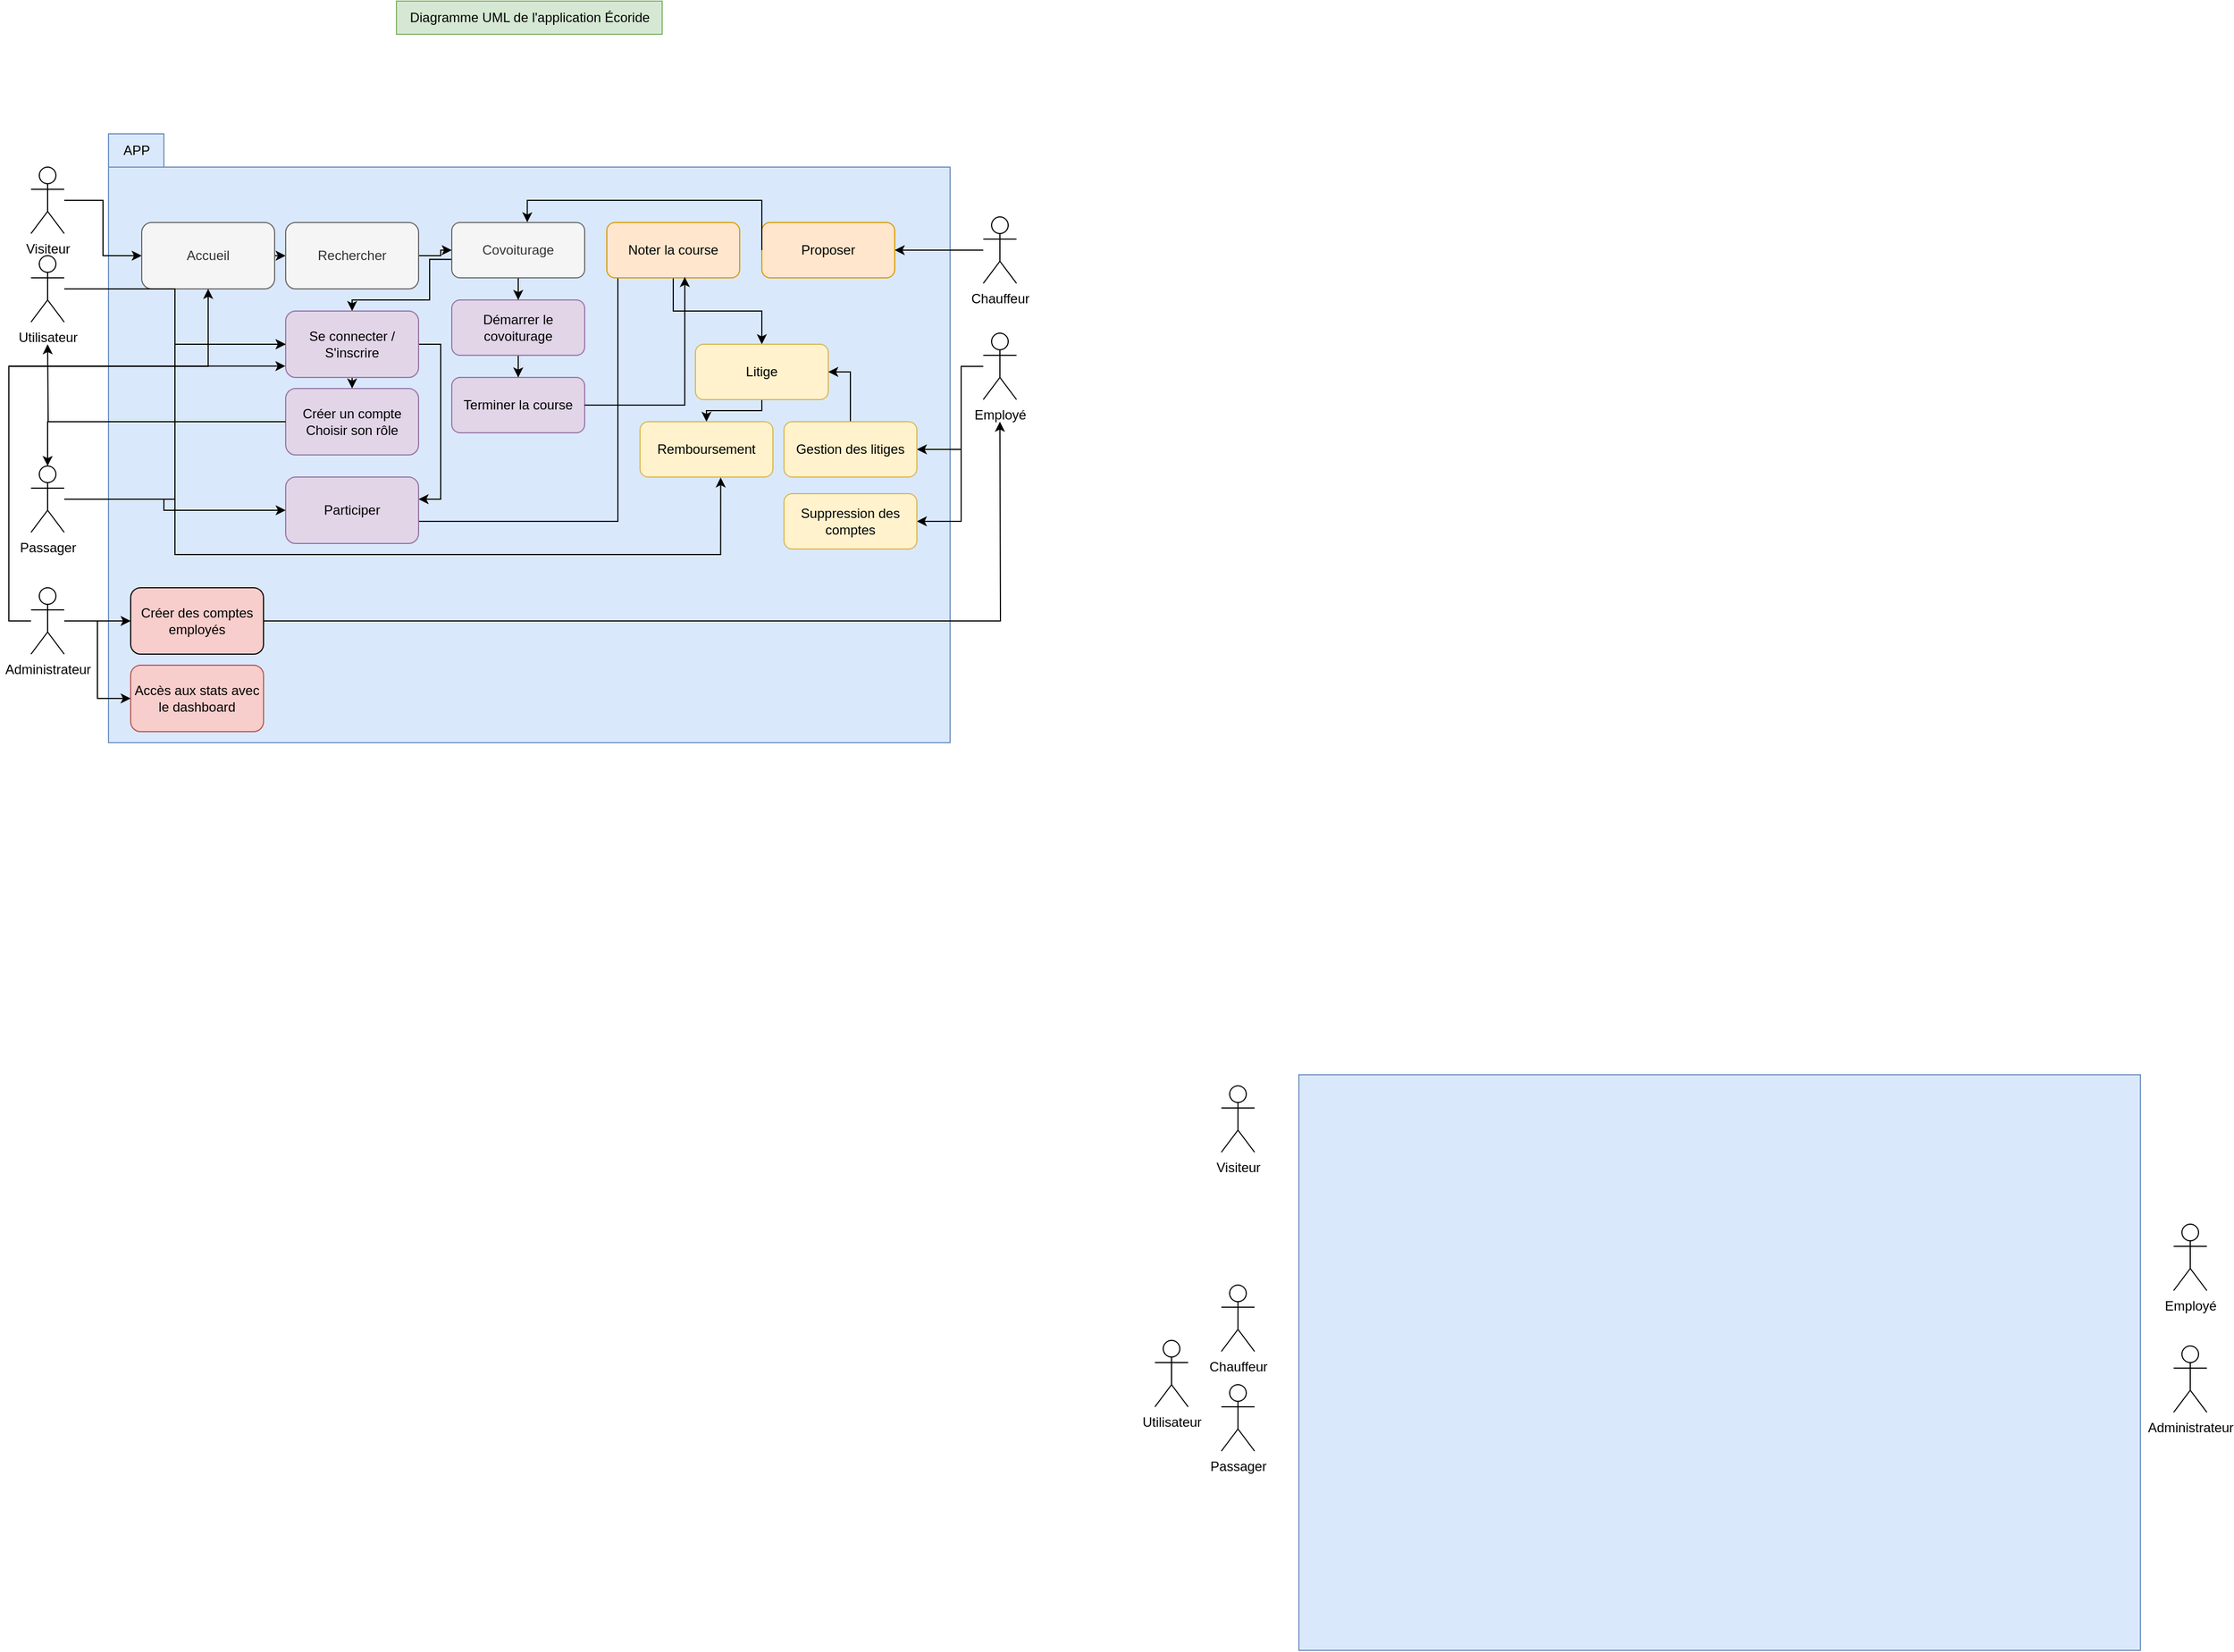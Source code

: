 <mxfile version="28.1.2">
  <diagram name="Page-1" id="13e1069c-82ec-6db2-03f1-153e76fe0fe0">
    <mxGraphModel dx="1358" dy="809" grid="1" gridSize="10" guides="1" tooltips="1" connect="1" arrows="1" fold="1" page="1" pageScale="1" pageWidth="1100" pageHeight="850" background="none" math="0" shadow="0">
      <root>
        <mxCell id="0" />
        <mxCell id="1" parent="0" />
        <mxCell id="xu8dY56Ar0w96DNhzuT7-2" value="" style="rounded=0;whiteSpace=wrap;html=1;fillColor=#dae8fc;strokeColor=#6c8ebf;" vertex="1" parent="1">
          <mxGeometry x="185" y="170" width="760" height="520" as="geometry" />
        </mxCell>
        <mxCell id="xu8dY56Ar0w96DNhzuT7-3" value="APP" style="text;html=1;align=center;verticalAlign=middle;resizable=0;points=[];autosize=1;strokeColor=#6c8ebf;fillColor=#dae8fc;" vertex="1" parent="1">
          <mxGeometry x="185" y="140" width="50" height="30" as="geometry" />
        </mxCell>
        <mxCell id="xu8dY56Ar0w96DNhzuT7-13" style="edgeStyle=orthogonalEdgeStyle;rounded=0;orthogonalLoop=1;jettySize=auto;html=1;" edge="1" parent="1" source="xu8dY56Ar0w96DNhzuT7-4" target="xu8dY56Ar0w96DNhzuT7-7">
          <mxGeometry relative="1" as="geometry" />
        </mxCell>
        <mxCell id="xu8dY56Ar0w96DNhzuT7-4" value="Visiteur" style="shape=umlActor;verticalLabelPosition=bottom;verticalAlign=top;html=1;outlineConnect=0;" vertex="1" parent="1">
          <mxGeometry x="115" y="170" width="30" height="60" as="geometry" />
        </mxCell>
        <mxCell id="xu8dY56Ar0w96DNhzuT7-14" style="edgeStyle=orthogonalEdgeStyle;rounded=0;orthogonalLoop=1;jettySize=auto;html=1;exitX=1;exitY=0.5;exitDx=0;exitDy=0;entryX=0;entryY=0.5;entryDx=0;entryDy=0;" edge="1" parent="1" source="xu8dY56Ar0w96DNhzuT7-7" target="xu8dY56Ar0w96DNhzuT7-8">
          <mxGeometry relative="1" as="geometry" />
        </mxCell>
        <mxCell id="xu8dY56Ar0w96DNhzuT7-7" value="Accueil" style="rounded=1;whiteSpace=wrap;html=1;fillColor=#f5f5f5;fontColor=#333333;strokeColor=#666666;perimeter=rhombusPerimeter;" vertex="1" parent="1">
          <mxGeometry x="215" y="220" width="120" height="60" as="geometry" />
        </mxCell>
        <mxCell id="xu8dY56Ar0w96DNhzuT7-15" style="edgeStyle=orthogonalEdgeStyle;rounded=0;orthogonalLoop=1;jettySize=auto;html=1;exitX=1;exitY=0.5;exitDx=0;exitDy=0;" edge="1" parent="1" source="xu8dY56Ar0w96DNhzuT7-8" target="xu8dY56Ar0w96DNhzuT7-9">
          <mxGeometry relative="1" as="geometry" />
        </mxCell>
        <mxCell id="xu8dY56Ar0w96DNhzuT7-8" value="Rechercher" style="rounded=1;whiteSpace=wrap;html=1;fillColor=#f5f5f5;fontColor=#333333;strokeColor=#666666;perimeter=rhombusPerimeter;" vertex="1" parent="1">
          <mxGeometry x="345" y="220" width="120" height="60" as="geometry" />
        </mxCell>
        <mxCell id="xu8dY56Ar0w96DNhzuT7-17" style="edgeStyle=orthogonalEdgeStyle;rounded=0;orthogonalLoop=1;jettySize=auto;html=1;exitX=0;exitY=0.75;exitDx=0;exitDy=0;entryX=0.5;entryY=1;entryDx=0;entryDy=0;" edge="1" parent="1" source="xu8dY56Ar0w96DNhzuT7-9" target="xu8dY56Ar0w96DNhzuT7-10">
          <mxGeometry relative="1" as="geometry">
            <Array as="points">
              <mxPoint x="475" y="290" />
              <mxPoint x="405" y="290" />
            </Array>
          </mxGeometry>
        </mxCell>
        <mxCell id="xu8dY56Ar0w96DNhzuT7-44" style="edgeStyle=orthogonalEdgeStyle;rounded=0;orthogonalLoop=1;jettySize=auto;html=1;entryX=0.5;entryY=0;entryDx=0;entryDy=0;" edge="1" parent="1" source="xu8dY56Ar0w96DNhzuT7-9" target="xu8dY56Ar0w96DNhzuT7-42">
          <mxGeometry relative="1" as="geometry" />
        </mxCell>
        <mxCell id="xu8dY56Ar0w96DNhzuT7-9" value="Covoiturage" style="rounded=1;whiteSpace=wrap;html=1;fillColor=#f5f5f5;fontColor=#333333;strokeColor=#666666;perimeter=rhombusPerimeter;" vertex="1" parent="1">
          <mxGeometry x="495" y="220" width="120" height="50" as="geometry" />
        </mxCell>
        <mxCell id="xu8dY56Ar0w96DNhzuT7-21" style="edgeStyle=orthogonalEdgeStyle;rounded=0;orthogonalLoop=1;jettySize=auto;html=1;exitX=0.5;exitY=0;exitDx=0;exitDy=0;" edge="1" parent="1" source="xu8dY56Ar0w96DNhzuT7-10">
          <mxGeometry relative="1" as="geometry">
            <mxPoint x="405" y="370" as="targetPoint" />
          </mxGeometry>
        </mxCell>
        <mxCell id="xu8dY56Ar0w96DNhzuT7-33" style="edgeStyle=orthogonalEdgeStyle;rounded=0;orthogonalLoop=1;jettySize=auto;html=1;entryX=1;entryY=0.322;entryDx=0;entryDy=0;entryPerimeter=0;" edge="1" parent="1" source="xu8dY56Ar0w96DNhzuT7-10" target="xu8dY56Ar0w96DNhzuT7-23">
          <mxGeometry relative="1" as="geometry">
            <Array as="points">
              <mxPoint x="485" y="330" />
              <mxPoint x="485" y="470" />
              <mxPoint x="465" y="470" />
            </Array>
          </mxGeometry>
        </mxCell>
        <mxCell id="xu8dY56Ar0w96DNhzuT7-10" value="Se connecter / S&#39;inscrire" style="rounded=1;whiteSpace=wrap;html=1;direction=west;fillColor=#e1d5e7;strokeColor=#9673a6;perimeter=rhombusPerimeter;" vertex="1" parent="1">
          <mxGeometry x="345" y="300" width="120" height="60" as="geometry" />
        </mxCell>
        <mxCell id="xu8dY56Ar0w96DNhzuT7-18" style="edgeStyle=orthogonalEdgeStyle;rounded=0;orthogonalLoop=1;jettySize=auto;html=1;entryX=1;entryY=0.5;entryDx=0;entryDy=0;" edge="1" parent="1" source="xu8dY56Ar0w96DNhzuT7-11" target="xu8dY56Ar0w96DNhzuT7-10">
          <mxGeometry relative="1" as="geometry" />
        </mxCell>
        <mxCell id="xu8dY56Ar0w96DNhzuT7-11" value="Utilisateur" style="shape=umlActor;verticalLabelPosition=bottom;verticalAlign=top;html=1;outlineConnect=0;" vertex="1" parent="1">
          <mxGeometry x="115" y="250" width="30" height="60" as="geometry" />
        </mxCell>
        <mxCell id="xu8dY56Ar0w96DNhzuT7-68" style="edgeStyle=orthogonalEdgeStyle;rounded=0;orthogonalLoop=1;jettySize=auto;html=1;" edge="1" parent="1" source="xu8dY56Ar0w96DNhzuT7-20">
          <mxGeometry relative="1" as="geometry">
            <mxPoint x="130" y="330" as="targetPoint" />
          </mxGeometry>
        </mxCell>
        <mxCell id="xu8dY56Ar0w96DNhzuT7-20" value="&lt;div&gt;Créer un compte&lt;/div&gt;Choisir son rôle" style="rounded=1;whiteSpace=wrap;html=1;movable=1;resizable=1;rotatable=1;deletable=1;editable=1;locked=0;connectable=1;fillColor=#e1d5e7;strokeColor=#9673a6;perimeter=rhombusPerimeter;" vertex="1" parent="1">
          <mxGeometry x="345" y="370" width="120" height="60" as="geometry" />
        </mxCell>
        <mxCell id="xu8dY56Ar0w96DNhzuT7-34" style="edgeStyle=orthogonalEdgeStyle;rounded=0;orthogonalLoop=1;jettySize=auto;html=1;" edge="1" parent="1" source="xu8dY56Ar0w96DNhzuT7-23" target="xu8dY56Ar0w96DNhzuT7-31">
          <mxGeometry relative="1" as="geometry">
            <Array as="points">
              <mxPoint x="645" y="490" />
            </Array>
          </mxGeometry>
        </mxCell>
        <mxCell id="xu8dY56Ar0w96DNhzuT7-23" value="Participer" style="rounded=1;whiteSpace=wrap;html=1;movable=1;resizable=1;rotatable=1;deletable=1;editable=1;locked=0;connectable=1;fillColor=#e1d5e7;strokeColor=#9673a6;perimeter=rhombusPerimeter;" vertex="1" parent="1">
          <mxGeometry x="345" y="450" width="120" height="60" as="geometry" />
        </mxCell>
        <mxCell id="xu8dY56Ar0w96DNhzuT7-25" style="edgeStyle=orthogonalEdgeStyle;rounded=0;orthogonalLoop=1;jettySize=auto;html=1;" edge="1" parent="1" source="xu8dY56Ar0w96DNhzuT7-24" target="xu8dY56Ar0w96DNhzuT7-23">
          <mxGeometry relative="1" as="geometry">
            <Array as="points">
              <mxPoint x="235" y="470" />
              <mxPoint x="235" y="480" />
            </Array>
          </mxGeometry>
        </mxCell>
        <mxCell id="xu8dY56Ar0w96DNhzuT7-27" style="edgeStyle=orthogonalEdgeStyle;rounded=0;orthogonalLoop=1;jettySize=auto;html=1;entryX=1;entryY=0.5;entryDx=0;entryDy=0;" edge="1" parent="1" source="xu8dY56Ar0w96DNhzuT7-24" target="xu8dY56Ar0w96DNhzuT7-10">
          <mxGeometry relative="1" as="geometry" />
        </mxCell>
        <mxCell id="xu8dY56Ar0w96DNhzuT7-24" value="Passager" style="shape=umlActor;verticalLabelPosition=bottom;verticalAlign=top;html=1;outlineConnect=0;" vertex="1" parent="1">
          <mxGeometry x="115" y="440" width="30" height="60" as="geometry" />
        </mxCell>
        <mxCell id="xu8dY56Ar0w96DNhzuT7-60" style="edgeStyle=orthogonalEdgeStyle;rounded=0;orthogonalLoop=1;jettySize=auto;html=1;" edge="1" parent="1" source="xu8dY56Ar0w96DNhzuT7-31" target="xu8dY56Ar0w96DNhzuT7-59">
          <mxGeometry relative="1" as="geometry" />
        </mxCell>
        <mxCell id="xu8dY56Ar0w96DNhzuT7-31" value="Noter la course" style="rounded=1;whiteSpace=wrap;html=1;fillColor=#ffe6cc;strokeColor=#d79b00;perimeter=rhombusPerimeter;" vertex="1" parent="1">
          <mxGeometry x="635" y="220" width="120" height="50" as="geometry" />
        </mxCell>
        <mxCell id="xu8dY56Ar0w96DNhzuT7-58" style="edgeStyle=orthogonalEdgeStyle;rounded=0;orthogonalLoop=1;jettySize=auto;html=1;entryX=1;entryY=0.5;entryDx=0;entryDy=0;" edge="1" parent="1" source="xu8dY56Ar0w96DNhzuT7-37" target="xu8dY56Ar0w96DNhzuT7-39">
          <mxGeometry relative="1" as="geometry" />
        </mxCell>
        <mxCell id="xu8dY56Ar0w96DNhzuT7-37" value="Chauffeur" style="shape=umlActor;verticalLabelPosition=bottom;verticalAlign=top;html=1;outlineConnect=0;" vertex="1" parent="1">
          <mxGeometry x="975" y="215" width="30" height="60" as="geometry" />
        </mxCell>
        <mxCell id="xu8dY56Ar0w96DNhzuT7-39" value="Proposer" style="rounded=1;whiteSpace=wrap;html=1;fillColor=#ffe6cc;strokeColor=#d79b00;perimeter=rhombusPerimeter;" vertex="1" parent="1">
          <mxGeometry x="775" y="220" width="120" height="50" as="geometry" />
        </mxCell>
        <mxCell id="xu8dY56Ar0w96DNhzuT7-41" style="edgeStyle=orthogonalEdgeStyle;rounded=0;orthogonalLoop=1;jettySize=auto;html=1;exitX=0;exitY=0.5;exitDx=0;exitDy=0;entryX=0.568;entryY=-0.004;entryDx=0;entryDy=0;entryPerimeter=0;" edge="1" parent="1" source="xu8dY56Ar0w96DNhzuT7-39" target="xu8dY56Ar0w96DNhzuT7-9">
          <mxGeometry relative="1" as="geometry">
            <Array as="points">
              <mxPoint x="775" y="200" />
              <mxPoint x="563" y="200" />
            </Array>
          </mxGeometry>
        </mxCell>
        <mxCell id="xu8dY56Ar0w96DNhzuT7-46" style="edgeStyle=orthogonalEdgeStyle;rounded=0;orthogonalLoop=1;jettySize=auto;html=1;" edge="1" parent="1" source="xu8dY56Ar0w96DNhzuT7-42" target="xu8dY56Ar0w96DNhzuT7-45">
          <mxGeometry relative="1" as="geometry" />
        </mxCell>
        <mxCell id="xu8dY56Ar0w96DNhzuT7-42" value="Démarrer le covoiturage" style="rounded=1;whiteSpace=wrap;html=1;fillColor=#e1d5e7;strokeColor=#9673a6;perimeter=rhombusPerimeter;" vertex="1" parent="1">
          <mxGeometry x="495" y="290" width="120" height="50" as="geometry" />
        </mxCell>
        <mxCell id="xu8dY56Ar0w96DNhzuT7-45" value="Terminer la course" style="rounded=1;whiteSpace=wrap;html=1;fillColor=#e1d5e7;strokeColor=#9673a6;perimeter=rhombusPerimeter;" vertex="1" parent="1">
          <mxGeometry x="495" y="360" width="120" height="50" as="geometry" />
        </mxCell>
        <mxCell id="xu8dY56Ar0w96DNhzuT7-47" style="edgeStyle=orthogonalEdgeStyle;rounded=0;orthogonalLoop=1;jettySize=auto;html=1;entryX=0.587;entryY=0.986;entryDx=0;entryDy=0;entryPerimeter=0;" edge="1" parent="1" source="xu8dY56Ar0w96DNhzuT7-45" target="xu8dY56Ar0w96DNhzuT7-31">
          <mxGeometry relative="1" as="geometry" />
        </mxCell>
        <mxCell id="xu8dY56Ar0w96DNhzuT7-50" style="edgeStyle=orthogonalEdgeStyle;rounded=0;orthogonalLoop=1;jettySize=auto;html=1;endArrow=classic;endFill=1;entryX=1.002;entryY=0.171;entryDx=0;entryDy=0;entryPerimeter=0;" edge="1" parent="1" source="xu8dY56Ar0w96DNhzuT7-48" target="xu8dY56Ar0w96DNhzuT7-10">
          <mxGeometry relative="1" as="geometry">
            <mxPoint x="340" y="350" as="targetPoint" />
            <Array as="points">
              <mxPoint x="95" y="580" />
              <mxPoint x="95" y="350" />
            </Array>
          </mxGeometry>
        </mxCell>
        <mxCell id="xu8dY56Ar0w96DNhzuT7-52" style="edgeStyle=orthogonalEdgeStyle;rounded=0;orthogonalLoop=1;jettySize=auto;html=1;" edge="1" parent="1" source="xu8dY56Ar0w96DNhzuT7-48" target="xu8dY56Ar0w96DNhzuT7-51">
          <mxGeometry relative="1" as="geometry" />
        </mxCell>
        <mxCell id="xu8dY56Ar0w96DNhzuT7-53" style="edgeStyle=orthogonalEdgeStyle;rounded=0;orthogonalLoop=1;jettySize=auto;html=1;entryX=0.5;entryY=1;entryDx=0;entryDy=0;" edge="1" parent="1" source="xu8dY56Ar0w96DNhzuT7-48" target="xu8dY56Ar0w96DNhzuT7-7">
          <mxGeometry relative="1" as="geometry">
            <Array as="points">
              <mxPoint x="95" y="580" />
              <mxPoint x="95" y="350" />
              <mxPoint x="275" y="350" />
            </Array>
          </mxGeometry>
        </mxCell>
        <mxCell id="xu8dY56Ar0w96DNhzuT7-55" style="edgeStyle=orthogonalEdgeStyle;rounded=0;orthogonalLoop=1;jettySize=auto;html=1;entryX=0;entryY=0.5;entryDx=0;entryDy=0;" edge="1" parent="1" source="xu8dY56Ar0w96DNhzuT7-48" target="xu8dY56Ar0w96DNhzuT7-54">
          <mxGeometry relative="1" as="geometry" />
        </mxCell>
        <mxCell id="xu8dY56Ar0w96DNhzuT7-48" value="Administrateur" style="shape=umlActor;verticalLabelPosition=bottom;verticalAlign=top;html=1;outlineConnect=0;" vertex="1" parent="1">
          <mxGeometry x="115" y="550" width="30" height="60" as="geometry" />
        </mxCell>
        <mxCell id="xu8dY56Ar0w96DNhzuT7-67" style="edgeStyle=orthogonalEdgeStyle;rounded=0;orthogonalLoop=1;jettySize=auto;html=1;" edge="1" parent="1" source="xu8dY56Ar0w96DNhzuT7-51">
          <mxGeometry relative="1" as="geometry">
            <mxPoint x="990" y="400" as="targetPoint" />
          </mxGeometry>
        </mxCell>
        <mxCell id="xu8dY56Ar0w96DNhzuT7-51" value="Créer des comptes employés" style="rounded=1;whiteSpace=wrap;html=1;fillColor=#f8cecc;strokeColor=default;perimeter=rhombusPerimeter;gradientColor=none;glass=0;shadow=0;absoluteArcSize=0;" vertex="1" parent="1">
          <mxGeometry x="205" y="550" width="120" height="60" as="geometry" />
        </mxCell>
        <mxCell id="xu8dY56Ar0w96DNhzuT7-54" value="Accès aux stats avec le dashboard" style="rounded=1;whiteSpace=wrap;html=1;fillColor=#f8cecc;strokeColor=#b85450;perimeter=rhombusPerimeter;" vertex="1" parent="1">
          <mxGeometry x="205" y="620" width="120" height="60" as="geometry" />
        </mxCell>
        <mxCell id="xu8dY56Ar0w96DNhzuT7-62" style="edgeStyle=orthogonalEdgeStyle;rounded=0;orthogonalLoop=1;jettySize=auto;html=1;entryX=1;entryY=0.5;entryDx=0;entryDy=0;" edge="1" parent="1" source="xu8dY56Ar0w96DNhzuT7-56" target="xu8dY56Ar0w96DNhzuT7-61">
          <mxGeometry relative="1" as="geometry">
            <Array as="points">
              <mxPoint x="955" y="350" />
              <mxPoint x="955" y="425" />
            </Array>
          </mxGeometry>
        </mxCell>
        <mxCell id="xu8dY56Ar0w96DNhzuT7-71" style="edgeStyle=orthogonalEdgeStyle;rounded=0;orthogonalLoop=1;jettySize=auto;html=1;entryX=1;entryY=0.5;entryDx=0;entryDy=0;" edge="1" parent="1" source="xu8dY56Ar0w96DNhzuT7-56" target="xu8dY56Ar0w96DNhzuT7-70">
          <mxGeometry relative="1" as="geometry">
            <Array as="points">
              <mxPoint x="955" y="350" />
              <mxPoint x="955" y="490" />
            </Array>
          </mxGeometry>
        </mxCell>
        <mxCell id="xu8dY56Ar0w96DNhzuT7-56" value="Employé" style="shape=umlActor;verticalLabelPosition=bottom;verticalAlign=top;html=1;outlineConnect=0;" vertex="1" parent="1">
          <mxGeometry x="975" y="320" width="30" height="60" as="geometry" />
        </mxCell>
        <mxCell id="xu8dY56Ar0w96DNhzuT7-65" style="edgeStyle=orthogonalEdgeStyle;rounded=0;orthogonalLoop=1;jettySize=auto;html=1;" edge="1" parent="1" source="xu8dY56Ar0w96DNhzuT7-59" target="xu8dY56Ar0w96DNhzuT7-64">
          <mxGeometry relative="1" as="geometry">
            <Array as="points">
              <mxPoint x="775" y="390" />
              <mxPoint x="725" y="390" />
            </Array>
          </mxGeometry>
        </mxCell>
        <mxCell id="xu8dY56Ar0w96DNhzuT7-59" value="Litige" style="rounded=1;whiteSpace=wrap;html=1;fillColor=#fff2cc;strokeColor=#d6b656;perimeter=rhombusPerimeter;" vertex="1" parent="1">
          <mxGeometry x="715" y="330" width="120" height="50" as="geometry" />
        </mxCell>
        <mxCell id="xu8dY56Ar0w96DNhzuT7-63" style="edgeStyle=orthogonalEdgeStyle;rounded=0;orthogonalLoop=1;jettySize=auto;html=1;entryX=1;entryY=0.5;entryDx=0;entryDy=0;" edge="1" parent="1" source="xu8dY56Ar0w96DNhzuT7-61" target="xu8dY56Ar0w96DNhzuT7-59">
          <mxGeometry relative="1" as="geometry" />
        </mxCell>
        <mxCell id="xu8dY56Ar0w96DNhzuT7-61" value="Gestion des litiges" style="rounded=1;whiteSpace=wrap;html=1;fillColor=#fff2cc;strokeColor=#d6b656;perimeter=rhombusPerimeter;" vertex="1" parent="1">
          <mxGeometry x="795" y="400" width="120" height="50" as="geometry" />
        </mxCell>
        <mxCell id="xu8dY56Ar0w96DNhzuT7-64" value="Remboursement" style="rounded=1;whiteSpace=wrap;html=1;fillColor=#fff2cc;strokeColor=#d6b656;perimeter=rhombusPerimeter;" vertex="1" parent="1">
          <mxGeometry x="665" y="400" width="120" height="50" as="geometry" />
        </mxCell>
        <mxCell id="xu8dY56Ar0w96DNhzuT7-66" style="edgeStyle=orthogonalEdgeStyle;rounded=0;orthogonalLoop=1;jettySize=auto;html=1;entryX=0.607;entryY=1.007;entryDx=0;entryDy=0;entryPerimeter=0;" edge="1" parent="1" source="xu8dY56Ar0w96DNhzuT7-24" target="xu8dY56Ar0w96DNhzuT7-64">
          <mxGeometry relative="1" as="geometry">
            <Array as="points">
              <mxPoint x="245" y="470" />
              <mxPoint x="245" y="520" />
              <mxPoint x="738" y="520" />
            </Array>
          </mxGeometry>
        </mxCell>
        <mxCell id="xu8dY56Ar0w96DNhzuT7-69" style="edgeStyle=orthogonalEdgeStyle;rounded=0;orthogonalLoop=1;jettySize=auto;html=1;entryX=0.5;entryY=0;entryDx=0;entryDy=0;entryPerimeter=0;" edge="1" parent="1" source="xu8dY56Ar0w96DNhzuT7-20" target="xu8dY56Ar0w96DNhzuT7-24">
          <mxGeometry relative="1" as="geometry" />
        </mxCell>
        <mxCell id="xu8dY56Ar0w96DNhzuT7-70" value="Suppression des comptes" style="rounded=1;whiteSpace=wrap;html=1;fillColor=#fff2cc;strokeColor=#d6b656;perimeter=rhombusPerimeter;" vertex="1" parent="1">
          <mxGeometry x="795" y="465" width="120" height="50" as="geometry" />
        </mxCell>
        <mxCell id="xu8dY56Ar0w96DNhzuT7-73" value="Diagramme UML de l&#39;application Écoride" style="text;html=1;align=center;verticalAlign=middle;resizable=0;points=[];autosize=1;strokeColor=#82b366;fillColor=#d5e8d4;" vertex="1" parent="1">
          <mxGeometry x="445" y="20" width="240" height="30" as="geometry" />
        </mxCell>
        <mxCell id="xu8dY56Ar0w96DNhzuT7-75" value="" style="rounded=0;whiteSpace=wrap;html=1;fillColor=#dae8fc;strokeColor=#6c8ebf;" vertex="1" parent="1">
          <mxGeometry x="1260" y="990" width="760" height="520" as="geometry" />
        </mxCell>
        <mxCell id="xu8dY56Ar0w96DNhzuT7-78" value="Visiteur" style="shape=umlActor;verticalLabelPosition=bottom;verticalAlign=top;html=1;outlineConnect=0;" vertex="1" parent="1">
          <mxGeometry x="1190" y="1000" width="30" height="60" as="geometry" />
        </mxCell>
        <mxCell id="xu8dY56Ar0w96DNhzuT7-79" style="edgeStyle=orthogonalEdgeStyle;rounded=0;orthogonalLoop=1;jettySize=auto;html=1;exitX=1;exitY=0.5;exitDx=0;exitDy=0;entryX=0;entryY=0.5;entryDx=0;entryDy=0;" edge="1" parent="1" target="xu8dY56Ar0w96DNhzuT7-82">
          <mxGeometry relative="1" as="geometry">
            <mxPoint x="1410" y="1080" as="sourcePoint" />
          </mxGeometry>
        </mxCell>
        <mxCell id="xu8dY56Ar0w96DNhzuT7-81" style="edgeStyle=orthogonalEdgeStyle;rounded=0;orthogonalLoop=1;jettySize=auto;html=1;exitX=1;exitY=0.5;exitDx=0;exitDy=0;" edge="1" parent="1" target="xu8dY56Ar0w96DNhzuT7-85">
          <mxGeometry relative="1" as="geometry">
            <mxPoint x="1540" y="1080" as="sourcePoint" />
          </mxGeometry>
        </mxCell>
        <mxCell id="xu8dY56Ar0w96DNhzuT7-83" style="edgeStyle=orthogonalEdgeStyle;rounded=0;orthogonalLoop=1;jettySize=auto;html=1;exitX=0;exitY=0.75;exitDx=0;exitDy=0;entryX=0.5;entryY=1;entryDx=0;entryDy=0;" edge="1" parent="1" target="xu8dY56Ar0w96DNhzuT7-88">
          <mxGeometry relative="1" as="geometry">
            <Array as="points">
              <mxPoint x="1550" y="1120" />
              <mxPoint x="1480" y="1120" />
            </Array>
            <mxPoint x="1590" y="1083.333" as="sourcePoint" />
          </mxGeometry>
        </mxCell>
        <mxCell id="xu8dY56Ar0w96DNhzuT7-84" style="edgeStyle=orthogonalEdgeStyle;rounded=0;orthogonalLoop=1;jettySize=auto;html=1;entryX=0.5;entryY=0;entryDx=0;entryDy=0;" edge="1" parent="1" target="xu8dY56Ar0w96DNhzuT7-105">
          <mxGeometry relative="1" as="geometry">
            <mxPoint x="1630" y="1100" as="sourcePoint" />
          </mxGeometry>
        </mxCell>
        <mxCell id="xu8dY56Ar0w96DNhzuT7-87" style="edgeStyle=orthogonalEdgeStyle;rounded=0;orthogonalLoop=1;jettySize=auto;html=1;entryX=1;entryY=0.322;entryDx=0;entryDy=0;entryPerimeter=0;" edge="1" parent="1" target="xu8dY56Ar0w96DNhzuT7-94">
          <mxGeometry relative="1" as="geometry">
            <Array as="points">
              <mxPoint x="1560" y="1160" />
              <mxPoint x="1560" y="1300" />
              <mxPoint x="1540" y="1300" />
            </Array>
            <mxPoint x="1540" y="1160" as="sourcePoint" />
          </mxGeometry>
        </mxCell>
        <mxCell id="xu8dY56Ar0w96DNhzuT7-90" value="Utilisateur" style="shape=umlActor;verticalLabelPosition=bottom;verticalAlign=top;html=1;outlineConnect=0;" vertex="1" parent="1">
          <mxGeometry x="1130" y="1230" width="30" height="60" as="geometry" />
        </mxCell>
        <mxCell id="xu8dY56Ar0w96DNhzuT7-93" style="edgeStyle=orthogonalEdgeStyle;rounded=0;orthogonalLoop=1;jettySize=auto;html=1;" edge="1" parent="1" source="xu8dY56Ar0w96DNhzuT7-94">
          <mxGeometry relative="1" as="geometry">
            <Array as="points">
              <mxPoint x="1720" y="1320" />
            </Array>
            <mxPoint x="1720" y="1079.167" as="targetPoint" />
          </mxGeometry>
        </mxCell>
        <mxCell id="xu8dY56Ar0w96DNhzuT7-97" value="Passager" style="shape=umlActor;verticalLabelPosition=bottom;verticalAlign=top;html=1;outlineConnect=0;" vertex="1" parent="1">
          <mxGeometry x="1190" y="1270" width="30" height="60" as="geometry" />
        </mxCell>
        <mxCell id="xu8dY56Ar0w96DNhzuT7-98" style="edgeStyle=orthogonalEdgeStyle;rounded=0;orthogonalLoop=1;jettySize=auto;html=1;" edge="1" parent="1" target="xu8dY56Ar0w96DNhzuT7-120">
          <mxGeometry relative="1" as="geometry">
            <mxPoint x="1770" y="1100" as="sourcePoint" />
          </mxGeometry>
        </mxCell>
        <mxCell id="xu8dY56Ar0w96DNhzuT7-101" value="Chauffeur" style="shape=umlActor;verticalLabelPosition=bottom;verticalAlign=top;html=1;outlineConnect=0;" vertex="1" parent="1">
          <mxGeometry x="1190" y="1180" width="30" height="60" as="geometry" />
        </mxCell>
        <mxCell id="xu8dY56Ar0w96DNhzuT7-103" style="edgeStyle=orthogonalEdgeStyle;rounded=0;orthogonalLoop=1;jettySize=auto;html=1;exitX=0;exitY=0.5;exitDx=0;exitDy=0;entryX=0.568;entryY=-0.004;entryDx=0;entryDy=0;entryPerimeter=0;" edge="1" parent="1" source="xu8dY56Ar0w96DNhzuT7-102">
          <mxGeometry relative="1" as="geometry">
            <Array as="points">
              <mxPoint x="1850" y="1030" />
              <mxPoint x="1638" y="1030" />
            </Array>
            <mxPoint x="1638.16" y="1049.8" as="targetPoint" />
          </mxGeometry>
        </mxCell>
        <mxCell id="xu8dY56Ar0w96DNhzuT7-104" style="edgeStyle=orthogonalEdgeStyle;rounded=0;orthogonalLoop=1;jettySize=auto;html=1;" edge="1" parent="1" target="xu8dY56Ar0w96DNhzuT7-106">
          <mxGeometry relative="1" as="geometry">
            <mxPoint x="1630" y="1170" as="sourcePoint" />
          </mxGeometry>
        </mxCell>
        <mxCell id="xu8dY56Ar0w96DNhzuT7-107" style="edgeStyle=orthogonalEdgeStyle;rounded=0;orthogonalLoop=1;jettySize=auto;html=1;entryX=0.587;entryY=0.986;entryDx=0;entryDy=0;entryPerimeter=0;" edge="1" parent="1" source="xu8dY56Ar0w96DNhzuT7-106">
          <mxGeometry relative="1" as="geometry">
            <mxPoint x="1780.44" y="1099.3" as="targetPoint" />
          </mxGeometry>
        </mxCell>
        <mxCell id="xu8dY56Ar0w96DNhzuT7-112" value="Administrateur" style="shape=umlActor;verticalLabelPosition=bottom;verticalAlign=top;html=1;outlineConnect=0;" vertex="1" parent="1">
          <mxGeometry x="2050" y="1235" width="30" height="60" as="geometry" />
        </mxCell>
        <mxCell id="xu8dY56Ar0w96DNhzuT7-118" value="Employé" style="shape=umlActor;verticalLabelPosition=bottom;verticalAlign=top;html=1;outlineConnect=0;" vertex="1" parent="1">
          <mxGeometry x="2050" y="1125" width="30" height="60" as="geometry" />
        </mxCell>
        <mxCell id="xu8dY56Ar0w96DNhzuT7-119" style="edgeStyle=orthogonalEdgeStyle;rounded=0;orthogonalLoop=1;jettySize=auto;html=1;" edge="1" parent="1" target="xu8dY56Ar0w96DNhzuT7-123">
          <mxGeometry relative="1" as="geometry">
            <Array as="points">
              <mxPoint x="1850" y="1220" />
              <mxPoint x="1800" y="1220" />
            </Array>
            <mxPoint x="1850" y="1210" as="sourcePoint" />
          </mxGeometry>
        </mxCell>
        <mxCell id="xu8dY56Ar0w96DNhzuT7-121" style="edgeStyle=orthogonalEdgeStyle;rounded=0;orthogonalLoop=1;jettySize=auto;html=1;entryX=1;entryY=0.5;entryDx=0;entryDy=0;" edge="1" parent="1" source="xu8dY56Ar0w96DNhzuT7-122">
          <mxGeometry relative="1" as="geometry">
            <mxPoint x="1910" y="1185" as="targetPoint" />
          </mxGeometry>
        </mxCell>
      </root>
    </mxGraphModel>
  </diagram>
</mxfile>

